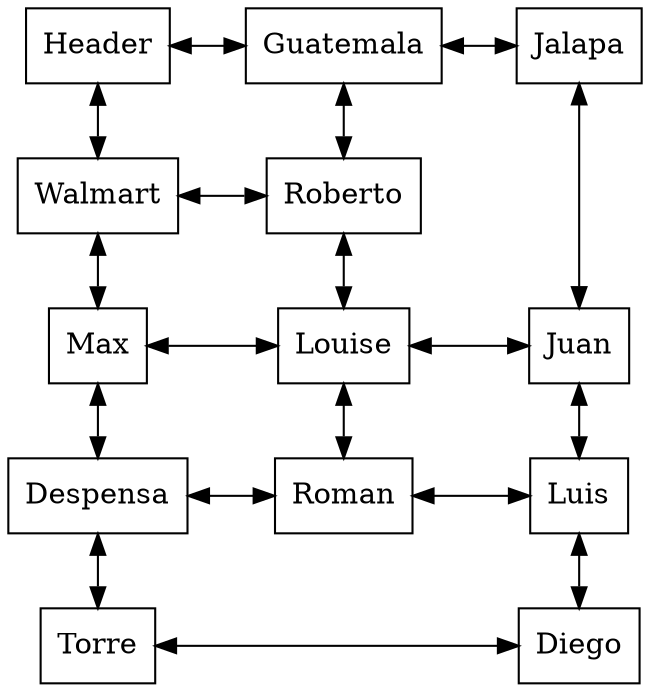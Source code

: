 digraph g{
rankdir = TB;
node [shape=rectangle, height=0.5, width=0.5];
graph[ nodesep = 0.5];
node0 [label="Header"];
Guatemala[label="Guatemala"]
Jalapa[label="Jalapa"]
node0->Guatemala[dir=both];
Guatemala->Jalapa[dir=both];
Walmart[label="Walmart"]
Max[label="Max"]
Despensa[label="Despensa"]
Torre[label="Torre"]
node0->Walmart[dir=both];
Walmart->Max[dir=both];
Max->Despensa[dir=both];
Despensa->Torre[dir=both];
Roberto[label="Roberto"]
Walmart->Roberto[constraint=false, dir=both];
{rank=same; Walmart; Roberto;}
Guatemala->Roberto[dir=both]
Louise[label="Louise"]
Juan->Louise[constraint=false, dir=both];
{rank=same; Juan; Louise;}
Max->Louise[constraint=false, dir=both];
{rank=same; Max; Louise;}
Roberto->Louise[dir=both]
Roman[label="Roman"]
Luis->Roman[constraint=false, dir=both];
{rank=same; Luis; Roman;}
Despensa->Roman[constraint=false, dir=both];
{rank=same; Despensa; Roman;}
Louise->Roman[dir=both]
Roman[label="Roman"]
Juan[label="Juan"]
Jalapa->Juan[dir=both]
Luis[label="Luis"]
Juan->Luis[dir=both]
Diego[label="Diego"]
Torre->Diego[constraint=false, dir=both];
{rank=same; Torre; Diego;}
Luis->Diego[dir=both]
Diego[label="Diego"]
{rank=same; node0; Guatemala; Jalapa;}}